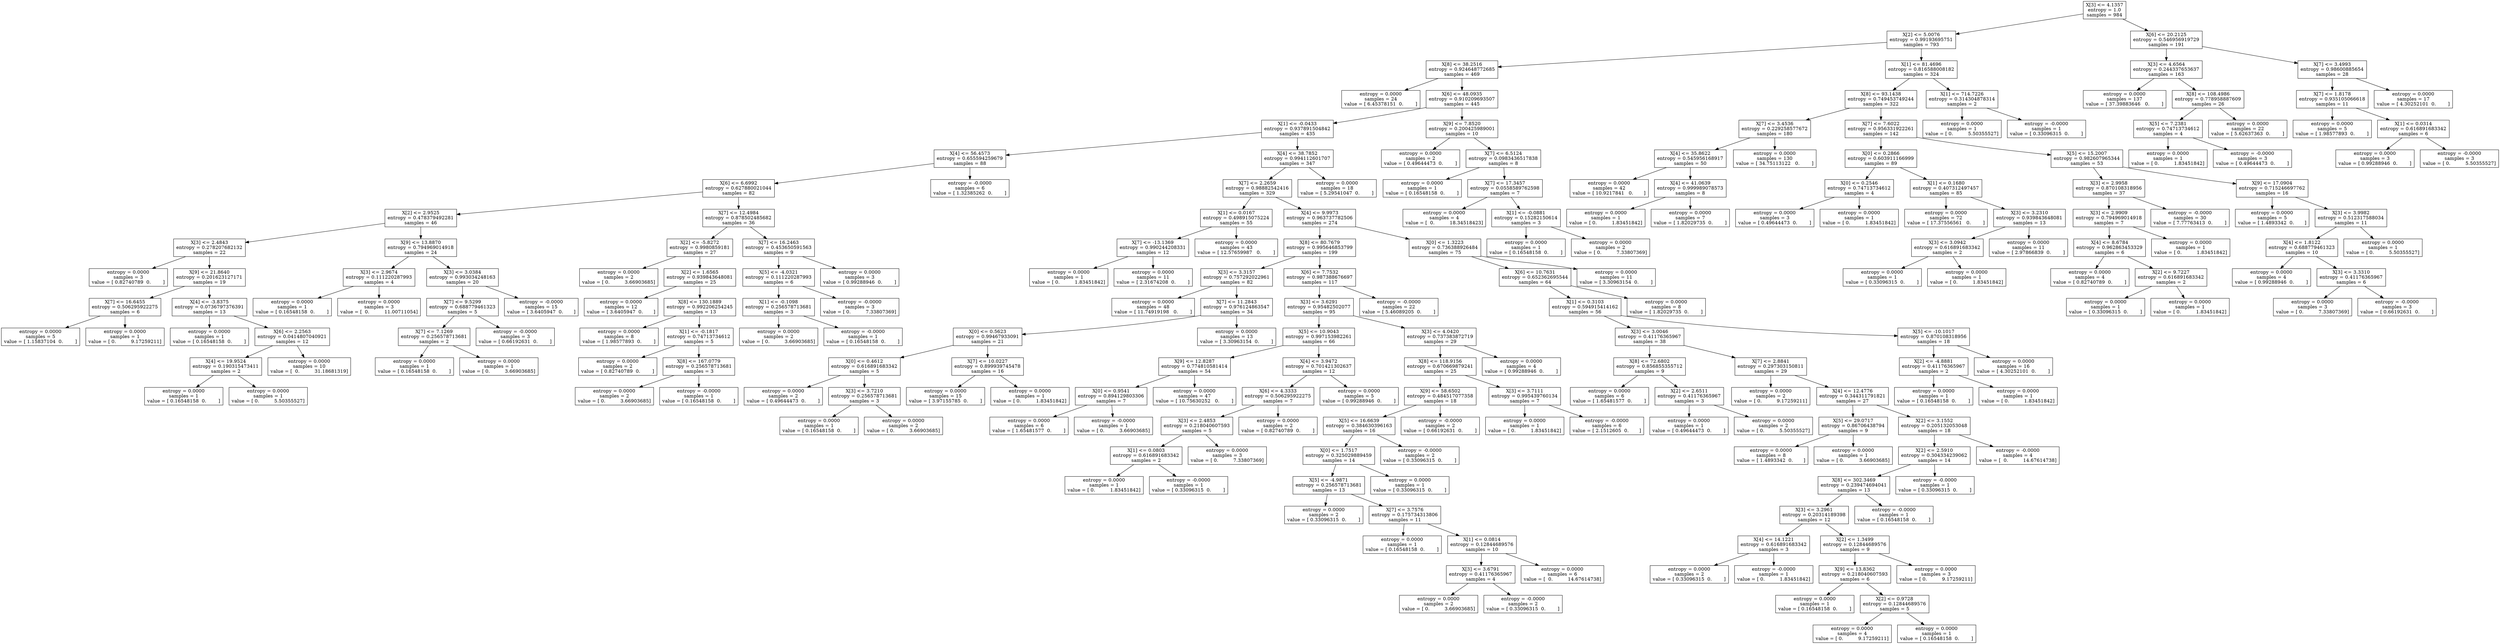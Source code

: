 digraph Tree {
0 [label="X[3] <= 4.1357\nentropy = 1.0\nsamples = 984", shape="box"] ;
1 [label="X[2] <= 5.0076\nentropy = 0.99193695751\nsamples = 793", shape="box"] ;
0 -> 1 ;
2 [label="X[8] <= 38.2516\nentropy = 0.924648772685\nsamples = 469", shape="box"] ;
1 -> 2 ;
3 [label="entropy = 0.0000\nsamples = 24\nvalue = [ 6.45378151  0.        ]", shape="box"] ;
2 -> 3 ;
4 [label="X[6] <= 48.0935\nentropy = 0.910209693507\nsamples = 445", shape="box"] ;
2 -> 4 ;
5 [label="X[1] <= -0.0433\nentropy = 0.937891504842\nsamples = 435", shape="box"] ;
4 -> 5 ;
6 [label="X[4] <= 56.4573\nentropy = 0.655594259679\nsamples = 88", shape="box"] ;
5 -> 6 ;
7 [label="X[6] <= 6.6992\nentropy = 0.627880021044\nsamples = 82", shape="box"] ;
6 -> 7 ;
8 [label="X[2] <= 2.9525\nentropy = 0.478379492281\nsamples = 46", shape="box"] ;
7 -> 8 ;
9 [label="X[3] <= 2.4843\nentropy = 0.278207682132\nsamples = 22", shape="box"] ;
8 -> 9 ;
10 [label="entropy = 0.0000\nsamples = 3\nvalue = [ 0.82740789  0.        ]", shape="box"] ;
9 -> 10 ;
11 [label="X[9] <= 21.8640\nentropy = 0.201623127171\nsamples = 19", shape="box"] ;
9 -> 11 ;
12 [label="X[7] <= 16.6455\nentropy = 0.506295922275\nsamples = 6", shape="box"] ;
11 -> 12 ;
13 [label="entropy = 0.0000\nsamples = 5\nvalue = [ 1.15837104  0.        ]", shape="box"] ;
12 -> 13 ;
14 [label="entropy = 0.0000\nsamples = 1\nvalue = [ 0.          9.17259211]", shape="box"] ;
12 -> 14 ;
15 [label="X[4] <= -3.8375\nentropy = 0.0736797376391\nsamples = 13", shape="box"] ;
11 -> 15 ;
16 [label="entropy = 0.0000\nsamples = 1\nvalue = [ 0.16548158  0.        ]", shape="box"] ;
15 -> 16 ;
17 [label="X[6] <= 2.2563\nentropy = 0.0414807040921\nsamples = 12", shape="box"] ;
15 -> 17 ;
18 [label="X[4] <= 19.9524\nentropy = 0.190315473411\nsamples = 2", shape="box"] ;
17 -> 18 ;
19 [label="entropy = 0.0000\nsamples = 1\nvalue = [ 0.16548158  0.        ]", shape="box"] ;
18 -> 19 ;
20 [label="entropy = 0.0000\nsamples = 1\nvalue = [ 0.          5.50355527]", shape="box"] ;
18 -> 20 ;
21 [label="entropy = 0.0000\nsamples = 10\nvalue = [  0.          31.18681319]", shape="box"] ;
17 -> 21 ;
22 [label="X[9] <= 13.8870\nentropy = 0.794969014918\nsamples = 24", shape="box"] ;
8 -> 22 ;
23 [label="X[3] <= 2.9674\nentropy = 0.111220287993\nsamples = 4", shape="box"] ;
22 -> 23 ;
24 [label="entropy = 0.0000\nsamples = 1\nvalue = [ 0.16548158  0.        ]", shape="box"] ;
23 -> 24 ;
25 [label="entropy = 0.0000\nsamples = 3\nvalue = [  0.          11.00711054]", shape="box"] ;
23 -> 25 ;
26 [label="X[3] <= 3.0384\nentropy = 0.993034248163\nsamples = 20", shape="box"] ;
22 -> 26 ;
27 [label="X[7] <= 9.5299\nentropy = 0.688779461323\nsamples = 5", shape="box"] ;
26 -> 27 ;
28 [label="X[7] <= 7.1269\nentropy = 0.256578713681\nsamples = 2", shape="box"] ;
27 -> 28 ;
29 [label="entropy = 0.0000\nsamples = 1\nvalue = [ 0.16548158  0.        ]", shape="box"] ;
28 -> 29 ;
30 [label="entropy = 0.0000\nsamples = 1\nvalue = [ 0.          3.66903685]", shape="box"] ;
28 -> 30 ;
31 [label="entropy = -0.0000\nsamples = 3\nvalue = [ 0.66192631  0.        ]", shape="box"] ;
27 -> 31 ;
32 [label="entropy = -0.0000\nsamples = 15\nvalue = [ 3.6405947  0.       ]", shape="box"] ;
26 -> 32 ;
33 [label="X[7] <= 12.4984\nentropy = 0.878502485682\nsamples = 36", shape="box"] ;
7 -> 33 ;
34 [label="X[2] <= -5.8272\nentropy = 0.9980859181\nsamples = 27", shape="box"] ;
33 -> 34 ;
35 [label="entropy = 0.0000\nsamples = 2\nvalue = [ 0.          3.66903685]", shape="box"] ;
34 -> 35 ;
36 [label="X[2] <= 1.6565\nentropy = 0.939843648081\nsamples = 25", shape="box"] ;
34 -> 36 ;
37 [label="entropy = 0.0000\nsamples = 12\nvalue = [ 3.6405947  0.       ]", shape="box"] ;
36 -> 37 ;
38 [label="X[8] <= 130.1889\nentropy = 0.992206254245\nsamples = 13", shape="box"] ;
36 -> 38 ;
39 [label="entropy = 0.0000\nsamples = 8\nvalue = [ 1.98577893  0.        ]", shape="box"] ;
38 -> 39 ;
40 [label="X[1] <= -0.1817\nentropy = 0.74713734612\nsamples = 5", shape="box"] ;
38 -> 40 ;
41 [label="entropy = 0.0000\nsamples = 2\nvalue = [ 0.82740789  0.        ]", shape="box"] ;
40 -> 41 ;
42 [label="X[8] <= 167.0779\nentropy = 0.256578713681\nsamples = 3", shape="box"] ;
40 -> 42 ;
43 [label="entropy = 0.0000\nsamples = 2\nvalue = [ 0.          3.66903685]", shape="box"] ;
42 -> 43 ;
44 [label="entropy = -0.0000\nsamples = 1\nvalue = [ 0.16548158  0.        ]", shape="box"] ;
42 -> 44 ;
45 [label="X[7] <= 16.2463\nentropy = 0.453650591563\nsamples = 9", shape="box"] ;
33 -> 45 ;
46 [label="X[5] <= -4.0321\nentropy = 0.111220287993\nsamples = 6", shape="box"] ;
45 -> 46 ;
47 [label="X[1] <= -0.1098\nentropy = 0.256578713681\nsamples = 3", shape="box"] ;
46 -> 47 ;
48 [label="entropy = 0.0000\nsamples = 2\nvalue = [ 0.          3.66903685]", shape="box"] ;
47 -> 48 ;
49 [label="entropy = -0.0000\nsamples = 1\nvalue = [ 0.16548158  0.        ]", shape="box"] ;
47 -> 49 ;
50 [label="entropy = -0.0000\nsamples = 3\nvalue = [ 0.          7.33807369]", shape="box"] ;
46 -> 50 ;
51 [label="entropy = 0.0000\nsamples = 3\nvalue = [ 0.99288946  0.        ]", shape="box"] ;
45 -> 51 ;
52 [label="entropy = -0.0000\nsamples = 6\nvalue = [ 1.32385262  0.        ]", shape="box"] ;
6 -> 52 ;
53 [label="X[4] <= 38.7852\nentropy = 0.994112601707\nsamples = 347", shape="box"] ;
5 -> 53 ;
54 [label="X[7] <= 2.2659\nentropy = 0.98882542416\nsamples = 329", shape="box"] ;
53 -> 54 ;
55 [label="X[1] <= 0.0167\nentropy = 0.498915075224\nsamples = 55", shape="box"] ;
54 -> 55 ;
56 [label="X[7] <= -13.1369\nentropy = 0.990244208331\nsamples = 12", shape="box"] ;
55 -> 56 ;
57 [label="entropy = 0.0000\nsamples = 1\nvalue = [ 0.          1.83451842]", shape="box"] ;
56 -> 57 ;
58 [label="entropy = 0.0000\nsamples = 11\nvalue = [ 2.31674208  0.        ]", shape="box"] ;
56 -> 58 ;
59 [label="entropy = 0.0000\nsamples = 43\nvalue = [ 12.57659987   0.        ]", shape="box"] ;
55 -> 59 ;
60 [label="X[4] <= 9.9973\nentropy = 0.963737782506\nsamples = 274", shape="box"] ;
54 -> 60 ;
61 [label="X[8] <= 80.7679\nentropy = 0.995646853799\nsamples = 199", shape="box"] ;
60 -> 61 ;
62 [label="X[3] <= 3.3157\nentropy = 0.757292022961\nsamples = 82", shape="box"] ;
61 -> 62 ;
63 [label="entropy = 0.0000\nsamples = 48\nvalue = [ 11.74919198   0.        ]", shape="box"] ;
62 -> 63 ;
64 [label="X[7] <= 11.2843\nentropy = 0.976124863547\nsamples = 34", shape="box"] ;
62 -> 64 ;
65 [label="X[0] <= 0.5623\nentropy = 0.99467933091\nsamples = 21", shape="box"] ;
64 -> 65 ;
66 [label="X[0] <= 0.4612\nentropy = 0.616891683342\nsamples = 5", shape="box"] ;
65 -> 66 ;
67 [label="entropy = 0.0000\nsamples = 2\nvalue = [ 0.49644473  0.        ]", shape="box"] ;
66 -> 67 ;
68 [label="X[3] <= 3.7210\nentropy = 0.256578713681\nsamples = 3", shape="box"] ;
66 -> 68 ;
69 [label="entropy = 0.0000\nsamples = 1\nvalue = [ 0.16548158  0.        ]", shape="box"] ;
68 -> 69 ;
70 [label="entropy = 0.0000\nsamples = 2\nvalue = [ 0.          3.66903685]", shape="box"] ;
68 -> 70 ;
71 [label="X[7] <= 10.0227\nentropy = 0.899939745478\nsamples = 16", shape="box"] ;
65 -> 71 ;
72 [label="entropy = 0.0000\nsamples = 15\nvalue = [ 3.97155785  0.        ]", shape="box"] ;
71 -> 72 ;
73 [label="entropy = 0.0000\nsamples = 1\nvalue = [ 0.          1.83451842]", shape="box"] ;
71 -> 73 ;
74 [label="entropy = 0.0000\nsamples = 13\nvalue = [ 3.30963154  0.        ]", shape="box"] ;
64 -> 74 ;
75 [label="X[6] <= 7.7532\nentropy = 0.987388676697\nsamples = 117", shape="box"] ;
61 -> 75 ;
76 [label="X[3] <= 3.6291\nentropy = 0.95482502077\nsamples = 95", shape="box"] ;
75 -> 76 ;
77 [label="X[5] <= 10.9043\nentropy = 0.997153982261\nsamples = 66", shape="box"] ;
76 -> 77 ;
78 [label="X[9] <= 12.8287\nentropy = 0.774810581414\nsamples = 54", shape="box"] ;
77 -> 78 ;
79 [label="X[0] <= 0.9541\nentropy = 0.894129803306\nsamples = 7", shape="box"] ;
78 -> 79 ;
80 [label="entropy = 0.0000\nsamples = 6\nvalue = [ 1.65481577  0.        ]", shape="box"] ;
79 -> 80 ;
81 [label="entropy = -0.0000\nsamples = 1\nvalue = [ 0.          3.66903685]", shape="box"] ;
79 -> 81 ;
82 [label="entropy = 0.0000\nsamples = 47\nvalue = [ 10.75630252   0.        ]", shape="box"] ;
78 -> 82 ;
83 [label="X[4] <= 3.9472\nentropy = 0.701421302637\nsamples = 12", shape="box"] ;
77 -> 83 ;
84 [label="X[6] <= 4.3333\nentropy = 0.506295922275\nsamples = 7", shape="box"] ;
83 -> 84 ;
85 [label="X[3] <= 2.4853\nentropy = 0.218040607593\nsamples = 5", shape="box"] ;
84 -> 85 ;
86 [label="X[1] <= 0.0803\nentropy = 0.616891683342\nsamples = 2", shape="box"] ;
85 -> 86 ;
87 [label="entropy = 0.0000\nsamples = 1\nvalue = [ 0.          1.83451842]", shape="box"] ;
86 -> 87 ;
88 [label="entropy = -0.0000\nsamples = 1\nvalue = [ 0.33096315  0.        ]", shape="box"] ;
86 -> 88 ;
89 [label="entropy = 0.0000\nsamples = 3\nvalue = [ 0.          7.33807369]", shape="box"] ;
85 -> 89 ;
90 [label="entropy = 0.0000\nsamples = 2\nvalue = [ 0.82740789  0.        ]", shape="box"] ;
84 -> 90 ;
91 [label="entropy = 0.0000\nsamples = 5\nvalue = [ 0.99288946  0.        ]", shape="box"] ;
83 -> 91 ;
92 [label="X[3] <= 4.0420\nentropy = 0.737383872719\nsamples = 29", shape="box"] ;
76 -> 92 ;
93 [label="X[8] <= 118.9156\nentropy = 0.670669879241\nsamples = 25", shape="box"] ;
92 -> 93 ;
94 [label="X[9] <= 58.6502\nentropy = 0.484517077358\nsamples = 18", shape="box"] ;
93 -> 94 ;
95 [label="X[5] <= 16.6639\nentropy = 0.384630396163\nsamples = 16", shape="box"] ;
94 -> 95 ;
96 [label="X[0] <= 1.7517\nentropy = 0.325029889459\nsamples = 14", shape="box"] ;
95 -> 96 ;
97 [label="X[5] <= -4.9871\nentropy = 0.256578713681\nsamples = 13", shape="box"] ;
96 -> 97 ;
98 [label="entropy = 0.0000\nsamples = 2\nvalue = [ 0.33096315  0.        ]", shape="box"] ;
97 -> 98 ;
99 [label="X[7] <= 3.7576\nentropy = 0.175734313806\nsamples = 11", shape="box"] ;
97 -> 99 ;
100 [label="entropy = 0.0000\nsamples = 1\nvalue = [ 0.16548158  0.        ]", shape="box"] ;
99 -> 100 ;
101 [label="X[1] <= 0.0814\nentropy = 0.12844689576\nsamples = 10", shape="box"] ;
99 -> 101 ;
102 [label="X[3] <= 3.6791\nentropy = 0.41176365967\nsamples = 4", shape="box"] ;
101 -> 102 ;
103 [label="entropy = 0.0000\nsamples = 2\nvalue = [ 0.          3.66903685]", shape="box"] ;
102 -> 103 ;
104 [label="entropy = -0.0000\nsamples = 2\nvalue = [ 0.33096315  0.        ]", shape="box"] ;
102 -> 104 ;
105 [label="entropy = 0.0000\nsamples = 6\nvalue = [  0.          14.67614738]", shape="box"] ;
101 -> 105 ;
106 [label="entropy = 0.0000\nsamples = 1\nvalue = [ 0.33096315  0.        ]", shape="box"] ;
96 -> 106 ;
107 [label="entropy = -0.0000\nsamples = 2\nvalue = [ 0.33096315  0.        ]", shape="box"] ;
95 -> 107 ;
108 [label="entropy = -0.0000\nsamples = 2\nvalue = [ 0.66192631  0.        ]", shape="box"] ;
94 -> 108 ;
109 [label="X[3] <= 3.7111\nentropy = 0.995439760134\nsamples = 7", shape="box"] ;
93 -> 109 ;
110 [label="entropy = 0.0000\nsamples = 1\nvalue = [ 0.          1.83451842]", shape="box"] ;
109 -> 110 ;
111 [label="entropy = -0.0000\nsamples = 6\nvalue = [ 2.1512605  0.       ]", shape="box"] ;
109 -> 111 ;
112 [label="entropy = 0.0000\nsamples = 4\nvalue = [ 0.99288946  0.        ]", shape="box"] ;
92 -> 112 ;
113 [label="entropy = -0.0000\nsamples = 22\nvalue = [ 5.46089205  0.        ]", shape="box"] ;
75 -> 113 ;
114 [label="X[0] <= 1.3223\nentropy = 0.736388926484\nsamples = 75", shape="box"] ;
60 -> 114 ;
115 [label="X[6] <= 10.7631\nentropy = 0.652362695544\nsamples = 64", shape="box"] ;
114 -> 115 ;
116 [label="X[1] <= 0.3103\nentropy = 0.594915414162\nsamples = 56", shape="box"] ;
115 -> 116 ;
117 [label="X[3] <= 3.0046\nentropy = 0.41176365967\nsamples = 38", shape="box"] ;
116 -> 117 ;
118 [label="X[8] <= 72.6802\nentropy = 0.856855355712\nsamples = 9", shape="box"] ;
117 -> 118 ;
119 [label="entropy = 0.0000\nsamples = 6\nvalue = [ 1.65481577  0.        ]", shape="box"] ;
118 -> 119 ;
120 [label="X[2] <= 2.6511\nentropy = 0.41176365967\nsamples = 3", shape="box"] ;
118 -> 120 ;
121 [label="entropy = 0.0000\nsamples = 1\nvalue = [ 0.49644473  0.        ]", shape="box"] ;
120 -> 121 ;
122 [label="entropy = 0.0000\nsamples = 2\nvalue = [ 0.          5.50355527]", shape="box"] ;
120 -> 122 ;
123 [label="X[7] <= 2.8841\nentropy = 0.297303150811\nsamples = 29", shape="box"] ;
117 -> 123 ;
124 [label="entropy = 0.0000\nsamples = 2\nvalue = [ 0.          9.17259211]", shape="box"] ;
123 -> 124 ;
125 [label="X[4] <= 12.4776\nentropy = 0.344311791821\nsamples = 27", shape="box"] ;
123 -> 125 ;
126 [label="X[5] <= 29.0717\nentropy = 0.86706438794\nsamples = 9", shape="box"] ;
125 -> 126 ;
127 [label="entropy = 0.0000\nsamples = 8\nvalue = [ 1.4893342  0.       ]", shape="box"] ;
126 -> 127 ;
128 [label="entropy = 0.0000\nsamples = 1\nvalue = [ 0.          3.66903685]", shape="box"] ;
126 -> 128 ;
129 [label="X[2] <= 3.1552\nentropy = 0.205132053048\nsamples = 18", shape="box"] ;
125 -> 129 ;
130 [label="X[2] <= 2.5910\nentropy = 0.304334239062\nsamples = 14", shape="box"] ;
129 -> 130 ;
131 [label="X[8] <= 302.3469\nentropy = 0.239474694041\nsamples = 13", shape="box"] ;
130 -> 131 ;
132 [label="X[3] <= 3.2961\nentropy = 0.20314189398\nsamples = 12", shape="box"] ;
131 -> 132 ;
133 [label="X[4] <= 14.1221\nentropy = 0.616891683342\nsamples = 3", shape="box"] ;
132 -> 133 ;
134 [label="entropy = 0.0000\nsamples = 2\nvalue = [ 0.33096315  0.        ]", shape="box"] ;
133 -> 134 ;
135 [label="entropy = -0.0000\nsamples = 1\nvalue = [ 0.          1.83451842]", shape="box"] ;
133 -> 135 ;
136 [label="X[2] <= 1.3499\nentropy = 0.12844689576\nsamples = 9", shape="box"] ;
132 -> 136 ;
137 [label="X[9] <= 13.8362\nentropy = 0.218040607593\nsamples = 6", shape="box"] ;
136 -> 137 ;
138 [label="entropy = 0.0000\nsamples = 1\nvalue = [ 0.16548158  0.        ]", shape="box"] ;
137 -> 138 ;
139 [label="X[2] <= 0.9728\nentropy = 0.12844689576\nsamples = 5", shape="box"] ;
137 -> 139 ;
140 [label="entropy = 0.0000\nsamples = 4\nvalue = [ 0.          9.17259211]", shape="box"] ;
139 -> 140 ;
141 [label="entropy = 0.0000\nsamples = 1\nvalue = [ 0.16548158  0.        ]", shape="box"] ;
139 -> 141 ;
142 [label="entropy = 0.0000\nsamples = 3\nvalue = [ 0.          9.17259211]", shape="box"] ;
136 -> 142 ;
143 [label="entropy = -0.0000\nsamples = 1\nvalue = [ 0.16548158  0.        ]", shape="box"] ;
131 -> 143 ;
144 [label="entropy = -0.0000\nsamples = 1\nvalue = [ 0.33096315  0.        ]", shape="box"] ;
130 -> 144 ;
145 [label="entropy = -0.0000\nsamples = 4\nvalue = [  0.          14.67614738]", shape="box"] ;
129 -> 145 ;
146 [label="X[5] <= -10.1017\nentropy = 0.870108318956\nsamples = 18", shape="box"] ;
116 -> 146 ;
147 [label="X[2] <= -4.8881\nentropy = 0.41176365967\nsamples = 2", shape="box"] ;
146 -> 147 ;
148 [label="entropy = 0.0000\nsamples = 1\nvalue = [ 0.16548158  0.        ]", shape="box"] ;
147 -> 148 ;
149 [label="entropy = 0.0000\nsamples = 1\nvalue = [ 0.          1.83451842]", shape="box"] ;
147 -> 149 ;
150 [label="entropy = 0.0000\nsamples = 16\nvalue = [ 4.30252101  0.        ]", shape="box"] ;
146 -> 150 ;
151 [label="entropy = 0.0000\nsamples = 8\nvalue = [ 1.82029735  0.        ]", shape="box"] ;
115 -> 151 ;
152 [label="entropy = 0.0000\nsamples = 11\nvalue = [ 3.30963154  0.        ]", shape="box"] ;
114 -> 152 ;
153 [label="entropy = 0.0000\nsamples = 18\nvalue = [ 5.29541047  0.        ]", shape="box"] ;
53 -> 153 ;
154 [label="X[9] <= 7.8520\nentropy = 0.200425989001\nsamples = 10", shape="box"] ;
4 -> 154 ;
155 [label="entropy = 0.0000\nsamples = 2\nvalue = [ 0.49644473  0.        ]", shape="box"] ;
154 -> 155 ;
156 [label="X[7] <= 6.5124\nentropy = 0.0983436517838\nsamples = 8", shape="box"] ;
154 -> 156 ;
157 [label="entropy = 0.0000\nsamples = 1\nvalue = [ 0.16548158  0.        ]", shape="box"] ;
156 -> 157 ;
158 [label="X[7] <= 17.3457\nentropy = 0.0558589762598\nsamples = 7", shape="box"] ;
156 -> 158 ;
159 [label="entropy = 0.0000\nsamples = 4\nvalue = [  0.          18.34518423]", shape="box"] ;
158 -> 159 ;
160 [label="X[1] <= -0.0881\nentropy = 0.15282150614\nsamples = 3", shape="box"] ;
158 -> 160 ;
161 [label="entropy = 0.0000\nsamples = 1\nvalue = [ 0.16548158  0.        ]", shape="box"] ;
160 -> 161 ;
162 [label="entropy = 0.0000\nsamples = 2\nvalue = [ 0.          7.33807369]", shape="box"] ;
160 -> 162 ;
163 [label="X[1] <= 81.4696\nentropy = 0.816588008182\nsamples = 324", shape="box"] ;
1 -> 163 ;
164 [label="X[8] <= 93.1438\nentropy = 0.749453749244\nsamples = 322", shape="box"] ;
163 -> 164 ;
165 [label="X[7] <= 3.4536\nentropy = 0.229258577672\nsamples = 180", shape="box"] ;
164 -> 165 ;
166 [label="X[4] <= 35.8622\nentropy = 0.545956168917\nsamples = 50", shape="box"] ;
165 -> 166 ;
167 [label="entropy = 0.0000\nsamples = 42\nvalue = [ 10.9217841   0.       ]", shape="box"] ;
166 -> 167 ;
168 [label="X[4] <= 41.0639\nentropy = 0.999989078573\nsamples = 8", shape="box"] ;
166 -> 168 ;
169 [label="entropy = 0.0000\nsamples = 1\nvalue = [ 0.          1.83451842]", shape="box"] ;
168 -> 169 ;
170 [label="entropy = 0.0000\nsamples = 7\nvalue = [ 1.82029735  0.        ]", shape="box"] ;
168 -> 170 ;
171 [label="entropy = 0.0000\nsamples = 130\nvalue = [ 34.75113122   0.        ]", shape="box"] ;
165 -> 171 ;
172 [label="X[7] <= 7.6022\nentropy = 0.956331922261\nsamples = 142", shape="box"] ;
164 -> 172 ;
173 [label="X[0] <= 0.2866\nentropy = 0.603911166999\nsamples = 89", shape="box"] ;
172 -> 173 ;
174 [label="X[0] <= 0.2546\nentropy = 0.74713734612\nsamples = 4", shape="box"] ;
173 -> 174 ;
175 [label="entropy = 0.0000\nsamples = 3\nvalue = [ 0.49644473  0.        ]", shape="box"] ;
174 -> 175 ;
176 [label="entropy = 0.0000\nsamples = 1\nvalue = [ 0.          1.83451842]", shape="box"] ;
174 -> 176 ;
177 [label="X[1] <= 0.1680\nentropy = 0.407312497457\nsamples = 85", shape="box"] ;
173 -> 177 ;
178 [label="entropy = 0.0000\nsamples = 72\nvalue = [ 17.37556561   0.        ]", shape="box"] ;
177 -> 178 ;
179 [label="X[3] <= 3.2310\nentropy = 0.939843648081\nsamples = 13", shape="box"] ;
177 -> 179 ;
180 [label="X[3] <= 3.0942\nentropy = 0.616891683342\nsamples = 2", shape="box"] ;
179 -> 180 ;
181 [label="entropy = 0.0000\nsamples = 1\nvalue = [ 0.33096315  0.        ]", shape="box"] ;
180 -> 181 ;
182 [label="entropy = 0.0000\nsamples = 1\nvalue = [ 0.          1.83451842]", shape="box"] ;
180 -> 182 ;
183 [label="entropy = 0.0000\nsamples = 11\nvalue = [ 2.97866839  0.        ]", shape="box"] ;
179 -> 183 ;
184 [label="X[5] <= 15.2007\nentropy = 0.982607965344\nsamples = 53", shape="box"] ;
172 -> 184 ;
185 [label="X[3] <= 2.9958\nentropy = 0.870108318956\nsamples = 37", shape="box"] ;
184 -> 185 ;
186 [label="X[3] <= 2.9909\nentropy = 0.794969014918\nsamples = 7", shape="box"] ;
185 -> 186 ;
187 [label="X[4] <= 8.6784\nentropy = 0.962863453329\nsamples = 6", shape="box"] ;
186 -> 187 ;
188 [label="entropy = 0.0000\nsamples = 4\nvalue = [ 0.82740789  0.        ]", shape="box"] ;
187 -> 188 ;
189 [label="X[2] <= 9.7227\nentropy = 0.616891683342\nsamples = 2", shape="box"] ;
187 -> 189 ;
190 [label="entropy = 0.0000\nsamples = 1\nvalue = [ 0.33096315  0.        ]", shape="box"] ;
189 -> 190 ;
191 [label="entropy = 0.0000\nsamples = 1\nvalue = [ 0.          1.83451842]", shape="box"] ;
189 -> 191 ;
192 [label="entropy = 0.0000\nsamples = 1\nvalue = [ 0.          1.83451842]", shape="box"] ;
186 -> 192 ;
193 [label="entropy = -0.0000\nsamples = 30\nvalue = [ 7.77763413  0.        ]", shape="box"] ;
185 -> 193 ;
194 [label="X[9] <= 17.0904\nentropy = 0.715246697762\nsamples = 16", shape="box"] ;
184 -> 194 ;
195 [label="entropy = 0.0000\nsamples = 5\nvalue = [ 1.4893342  0.       ]", shape="box"] ;
194 -> 195 ;
196 [label="X[3] <= 3.9982\nentropy = 0.512317588034\nsamples = 11", shape="box"] ;
194 -> 196 ;
197 [label="X[4] <= 1.8122\nentropy = 0.688779461323\nsamples = 10", shape="box"] ;
196 -> 197 ;
198 [label="entropy = 0.0000\nsamples = 4\nvalue = [ 0.99288946  0.        ]", shape="box"] ;
197 -> 198 ;
199 [label="X[3] <= 3.3310\nentropy = 0.41176365967\nsamples = 6", shape="box"] ;
197 -> 199 ;
200 [label="entropy = 0.0000\nsamples = 3\nvalue = [ 0.          7.33807369]", shape="box"] ;
199 -> 200 ;
201 [label="entropy = -0.0000\nsamples = 3\nvalue = [ 0.66192631  0.        ]", shape="box"] ;
199 -> 201 ;
202 [label="entropy = 0.0000\nsamples = 1\nvalue = [ 0.          5.50355527]", shape="box"] ;
196 -> 202 ;
203 [label="X[1] <= 714.7226\nentropy = 0.314304878314\nsamples = 2", shape="box"] ;
163 -> 203 ;
204 [label="entropy = 0.0000\nsamples = 1\nvalue = [ 0.          5.50355527]", shape="box"] ;
203 -> 204 ;
205 [label="entropy = -0.0000\nsamples = 1\nvalue = [ 0.33096315  0.        ]", shape="box"] ;
203 -> 205 ;
206 [label="X[6] <= 20.2125\nentropy = 0.546956919729\nsamples = 191", shape="box"] ;
0 -> 206 ;
207 [label="X[3] <= 4.6564\nentropy = 0.244337653637\nsamples = 163", shape="box"] ;
206 -> 207 ;
208 [label="entropy = 0.0000\nsamples = 137\nvalue = [ 37.39883646   0.        ]", shape="box"] ;
207 -> 208 ;
209 [label="X[8] <= 108.4986\nentropy = 0.778958887609\nsamples = 26", shape="box"] ;
207 -> 209 ;
210 [label="X[5] <= 7.2381\nentropy = 0.74713734612\nsamples = 4", shape="box"] ;
209 -> 210 ;
211 [label="entropy = 0.0000\nsamples = 1\nvalue = [ 0.          1.83451842]", shape="box"] ;
210 -> 211 ;
212 [label="entropy = -0.0000\nsamples = 3\nvalue = [ 0.49644473  0.        ]", shape="box"] ;
210 -> 212 ;
213 [label="entropy = 0.0000\nsamples = 22\nvalue = [ 5.62637363  0.        ]", shape="box"] ;
209 -> 213 ;
214 [label="X[7] <= 3.4993\nentropy = 0.98600885654\nsamples = 28", shape="box"] ;
206 -> 214 ;
215 [label="X[7] <= 1.8178\nentropy = 0.935105066618\nsamples = 11", shape="box"] ;
214 -> 215 ;
216 [label="entropy = 0.0000\nsamples = 5\nvalue = [ 1.98577893  0.        ]", shape="box"] ;
215 -> 216 ;
217 [label="X[1] <= 0.0314\nentropy = 0.616891683342\nsamples = 6", shape="box"] ;
215 -> 217 ;
218 [label="entropy = 0.0000\nsamples = 3\nvalue = [ 0.99288946  0.        ]", shape="box"] ;
217 -> 218 ;
219 [label="entropy = -0.0000\nsamples = 3\nvalue = [ 0.          5.50355527]", shape="box"] ;
217 -> 219 ;
220 [label="entropy = 0.0000\nsamples = 17\nvalue = [ 4.30252101  0.        ]", shape="box"] ;
214 -> 220 ;
}